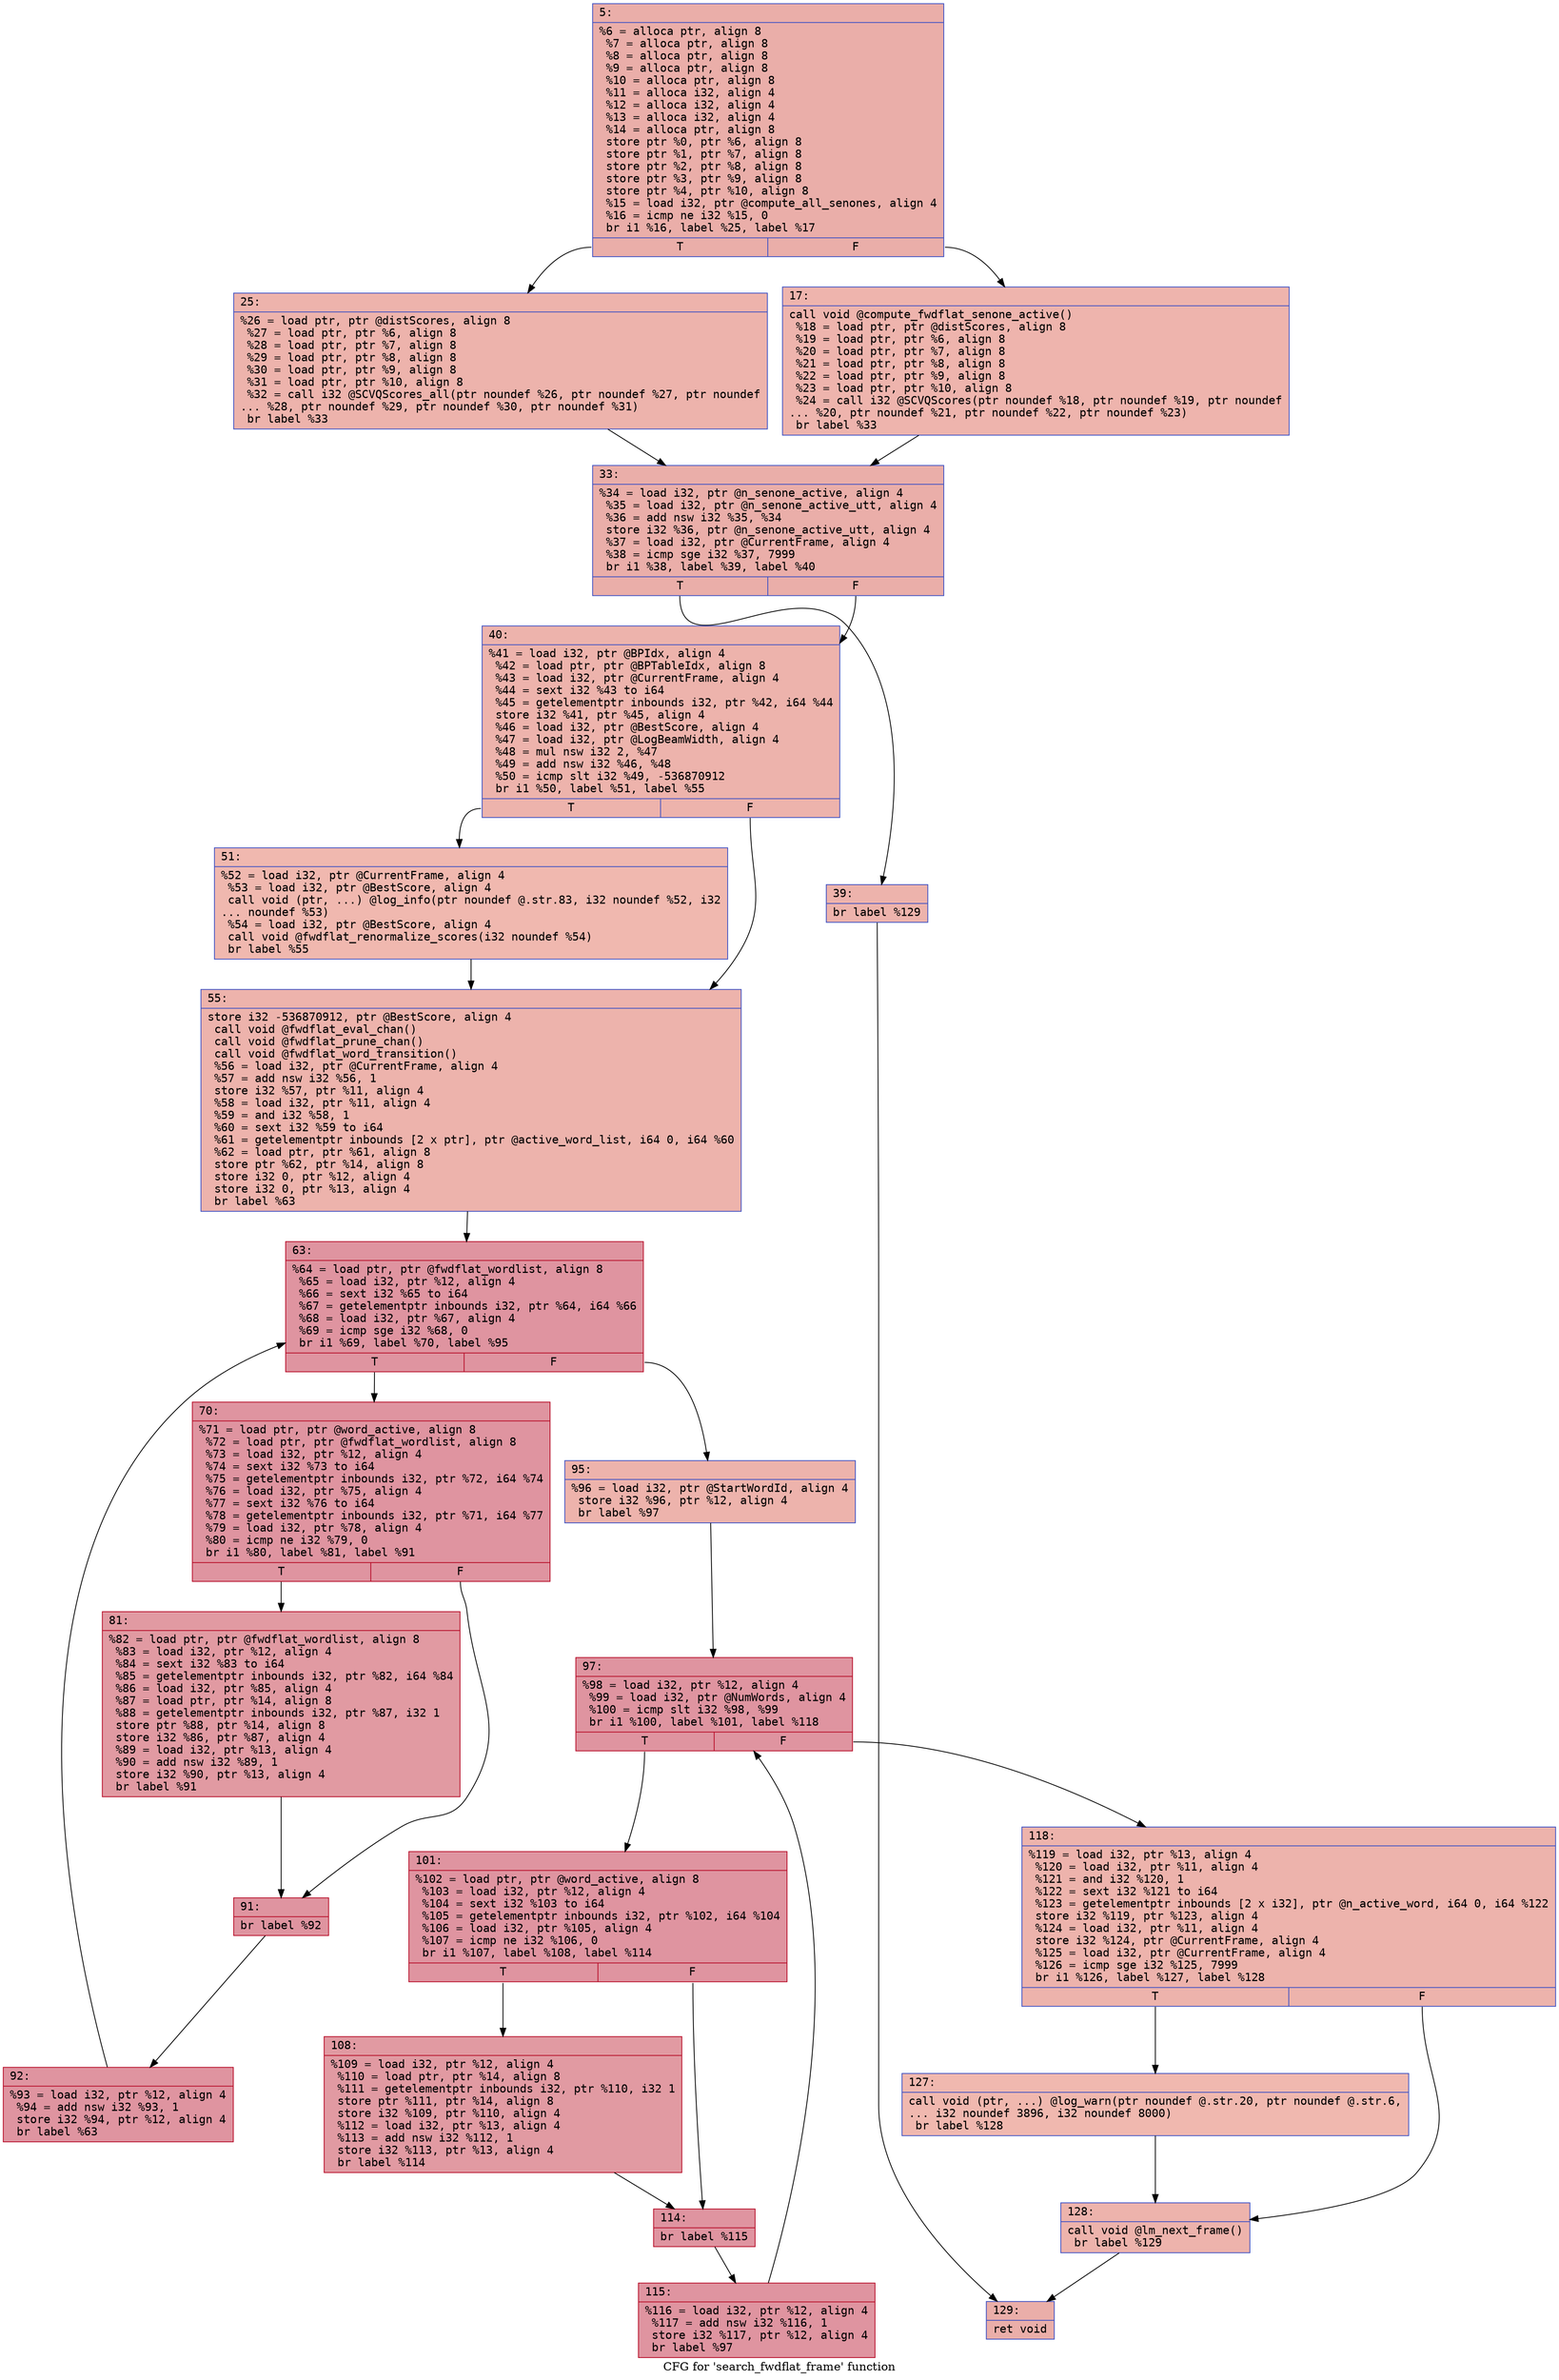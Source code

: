 digraph "CFG for 'search_fwdflat_frame' function" {
	label="CFG for 'search_fwdflat_frame' function";

	Node0x60000200cc30 [shape=record,color="#3d50c3ff", style=filled, fillcolor="#d0473d70" fontname="Courier",label="{5:\l|  %6 = alloca ptr, align 8\l  %7 = alloca ptr, align 8\l  %8 = alloca ptr, align 8\l  %9 = alloca ptr, align 8\l  %10 = alloca ptr, align 8\l  %11 = alloca i32, align 4\l  %12 = alloca i32, align 4\l  %13 = alloca i32, align 4\l  %14 = alloca ptr, align 8\l  store ptr %0, ptr %6, align 8\l  store ptr %1, ptr %7, align 8\l  store ptr %2, ptr %8, align 8\l  store ptr %3, ptr %9, align 8\l  store ptr %4, ptr %10, align 8\l  %15 = load i32, ptr @compute_all_senones, align 4\l  %16 = icmp ne i32 %15, 0\l  br i1 %16, label %25, label %17\l|{<s0>T|<s1>F}}"];
	Node0x60000200cc30:s0 -> Node0x60000200ccd0[tooltip="5 -> 25\nProbability 62.50%" ];
	Node0x60000200cc30:s1 -> Node0x60000200cc80[tooltip="5 -> 17\nProbability 37.50%" ];
	Node0x60000200cc80 [shape=record,color="#3d50c3ff", style=filled, fillcolor="#d8564670" fontname="Courier",label="{17:\l|  call void @compute_fwdflat_senone_active()\l  %18 = load ptr, ptr @distScores, align 8\l  %19 = load ptr, ptr %6, align 8\l  %20 = load ptr, ptr %7, align 8\l  %21 = load ptr, ptr %8, align 8\l  %22 = load ptr, ptr %9, align 8\l  %23 = load ptr, ptr %10, align 8\l  %24 = call i32 @SCVQScores(ptr noundef %18, ptr noundef %19, ptr noundef\l... %20, ptr noundef %21, ptr noundef %22, ptr noundef %23)\l  br label %33\l}"];
	Node0x60000200cc80 -> Node0x60000200cd20[tooltip="17 -> 33\nProbability 100.00%" ];
	Node0x60000200ccd0 [shape=record,color="#3d50c3ff", style=filled, fillcolor="#d6524470" fontname="Courier",label="{25:\l|  %26 = load ptr, ptr @distScores, align 8\l  %27 = load ptr, ptr %6, align 8\l  %28 = load ptr, ptr %7, align 8\l  %29 = load ptr, ptr %8, align 8\l  %30 = load ptr, ptr %9, align 8\l  %31 = load ptr, ptr %10, align 8\l  %32 = call i32 @SCVQScores_all(ptr noundef %26, ptr noundef %27, ptr noundef\l... %28, ptr noundef %29, ptr noundef %30, ptr noundef %31)\l  br label %33\l}"];
	Node0x60000200ccd0 -> Node0x60000200cd20[tooltip="25 -> 33\nProbability 100.00%" ];
	Node0x60000200cd20 [shape=record,color="#3d50c3ff", style=filled, fillcolor="#d0473d70" fontname="Courier",label="{33:\l|  %34 = load i32, ptr @n_senone_active, align 4\l  %35 = load i32, ptr @n_senone_active_utt, align 4\l  %36 = add nsw i32 %35, %34\l  store i32 %36, ptr @n_senone_active_utt, align 4\l  %37 = load i32, ptr @CurrentFrame, align 4\l  %38 = icmp sge i32 %37, 7999\l  br i1 %38, label %39, label %40\l|{<s0>T|<s1>F}}"];
	Node0x60000200cd20:s0 -> Node0x60000200cd70[tooltip="33 -> 39\nProbability 50.00%" ];
	Node0x60000200cd20:s1 -> Node0x60000200cdc0[tooltip="33 -> 40\nProbability 50.00%" ];
	Node0x60000200cd70 [shape=record,color="#3d50c3ff", style=filled, fillcolor="#d6524470" fontname="Courier",label="{39:\l|  br label %129\l}"];
	Node0x60000200cd70 -> Node0x60000200d310[tooltip="39 -> 129\nProbability 100.00%" ];
	Node0x60000200cdc0 [shape=record,color="#3d50c3ff", style=filled, fillcolor="#d6524470" fontname="Courier",label="{40:\l|  %41 = load i32, ptr @BPIdx, align 4\l  %42 = load ptr, ptr @BPTableIdx, align 8\l  %43 = load i32, ptr @CurrentFrame, align 4\l  %44 = sext i32 %43 to i64\l  %45 = getelementptr inbounds i32, ptr %42, i64 %44\l  store i32 %41, ptr %45, align 4\l  %46 = load i32, ptr @BestScore, align 4\l  %47 = load i32, ptr @LogBeamWidth, align 4\l  %48 = mul nsw i32 2, %47\l  %49 = add nsw i32 %46, %48\l  %50 = icmp slt i32 %49, -536870912\l  br i1 %50, label %51, label %55\l|{<s0>T|<s1>F}}"];
	Node0x60000200cdc0:s0 -> Node0x60000200ce10[tooltip="40 -> 51\nProbability 50.00%" ];
	Node0x60000200cdc0:s1 -> Node0x60000200ce60[tooltip="40 -> 55\nProbability 50.00%" ];
	Node0x60000200ce10 [shape=record,color="#3d50c3ff", style=filled, fillcolor="#dc5d4a70" fontname="Courier",label="{51:\l|  %52 = load i32, ptr @CurrentFrame, align 4\l  %53 = load i32, ptr @BestScore, align 4\l  call void (ptr, ...) @log_info(ptr noundef @.str.83, i32 noundef %52, i32\l... noundef %53)\l  %54 = load i32, ptr @BestScore, align 4\l  call void @fwdflat_renormalize_scores(i32 noundef %54)\l  br label %55\l}"];
	Node0x60000200ce10 -> Node0x60000200ce60[tooltip="51 -> 55\nProbability 100.00%" ];
	Node0x60000200ce60 [shape=record,color="#3d50c3ff", style=filled, fillcolor="#d6524470" fontname="Courier",label="{55:\l|  store i32 -536870912, ptr @BestScore, align 4\l  call void @fwdflat_eval_chan()\l  call void @fwdflat_prune_chan()\l  call void @fwdflat_word_transition()\l  %56 = load i32, ptr @CurrentFrame, align 4\l  %57 = add nsw i32 %56, 1\l  store i32 %57, ptr %11, align 4\l  %58 = load i32, ptr %11, align 4\l  %59 = and i32 %58, 1\l  %60 = sext i32 %59 to i64\l  %61 = getelementptr inbounds [2 x ptr], ptr @active_word_list, i64 0, i64 %60\l  %62 = load ptr, ptr %61, align 8\l  store ptr %62, ptr %14, align 8\l  store i32 0, ptr %12, align 4\l  store i32 0, ptr %13, align 4\l  br label %63\l}"];
	Node0x60000200ce60 -> Node0x60000200ceb0[tooltip="55 -> 63\nProbability 100.00%" ];
	Node0x60000200ceb0 [shape=record,color="#b70d28ff", style=filled, fillcolor="#b70d2870" fontname="Courier",label="{63:\l|  %64 = load ptr, ptr @fwdflat_wordlist, align 8\l  %65 = load i32, ptr %12, align 4\l  %66 = sext i32 %65 to i64\l  %67 = getelementptr inbounds i32, ptr %64, i64 %66\l  %68 = load i32, ptr %67, align 4\l  %69 = icmp sge i32 %68, 0\l  br i1 %69, label %70, label %95\l|{<s0>T|<s1>F}}"];
	Node0x60000200ceb0:s0 -> Node0x60000200cf00[tooltip="63 -> 70\nProbability 96.88%" ];
	Node0x60000200ceb0:s1 -> Node0x60000200d040[tooltip="63 -> 95\nProbability 3.12%" ];
	Node0x60000200cf00 [shape=record,color="#b70d28ff", style=filled, fillcolor="#b70d2870" fontname="Courier",label="{70:\l|  %71 = load ptr, ptr @word_active, align 8\l  %72 = load ptr, ptr @fwdflat_wordlist, align 8\l  %73 = load i32, ptr %12, align 4\l  %74 = sext i32 %73 to i64\l  %75 = getelementptr inbounds i32, ptr %72, i64 %74\l  %76 = load i32, ptr %75, align 4\l  %77 = sext i32 %76 to i64\l  %78 = getelementptr inbounds i32, ptr %71, i64 %77\l  %79 = load i32, ptr %78, align 4\l  %80 = icmp ne i32 %79, 0\l  br i1 %80, label %81, label %91\l|{<s0>T|<s1>F}}"];
	Node0x60000200cf00:s0 -> Node0x60000200cf50[tooltip="70 -> 81\nProbability 62.50%" ];
	Node0x60000200cf00:s1 -> Node0x60000200cfa0[tooltip="70 -> 91\nProbability 37.50%" ];
	Node0x60000200cf50 [shape=record,color="#b70d28ff", style=filled, fillcolor="#bb1b2c70" fontname="Courier",label="{81:\l|  %82 = load ptr, ptr @fwdflat_wordlist, align 8\l  %83 = load i32, ptr %12, align 4\l  %84 = sext i32 %83 to i64\l  %85 = getelementptr inbounds i32, ptr %82, i64 %84\l  %86 = load i32, ptr %85, align 4\l  %87 = load ptr, ptr %14, align 8\l  %88 = getelementptr inbounds i32, ptr %87, i32 1\l  store ptr %88, ptr %14, align 8\l  store i32 %86, ptr %87, align 4\l  %89 = load i32, ptr %13, align 4\l  %90 = add nsw i32 %89, 1\l  store i32 %90, ptr %13, align 4\l  br label %91\l}"];
	Node0x60000200cf50 -> Node0x60000200cfa0[tooltip="81 -> 91\nProbability 100.00%" ];
	Node0x60000200cfa0 [shape=record,color="#b70d28ff", style=filled, fillcolor="#b70d2870" fontname="Courier",label="{91:\l|  br label %92\l}"];
	Node0x60000200cfa0 -> Node0x60000200cff0[tooltip="91 -> 92\nProbability 100.00%" ];
	Node0x60000200cff0 [shape=record,color="#b70d28ff", style=filled, fillcolor="#b70d2870" fontname="Courier",label="{92:\l|  %93 = load i32, ptr %12, align 4\l  %94 = add nsw i32 %93, 1\l  store i32 %94, ptr %12, align 4\l  br label %63\l}"];
	Node0x60000200cff0 -> Node0x60000200ceb0[tooltip="92 -> 63\nProbability 100.00%" ];
	Node0x60000200d040 [shape=record,color="#3d50c3ff", style=filled, fillcolor="#d6524470" fontname="Courier",label="{95:\l|  %96 = load i32, ptr @StartWordId, align 4\l  store i32 %96, ptr %12, align 4\l  br label %97\l}"];
	Node0x60000200d040 -> Node0x60000200d090[tooltip="95 -> 97\nProbability 100.00%" ];
	Node0x60000200d090 [shape=record,color="#b70d28ff", style=filled, fillcolor="#b70d2870" fontname="Courier",label="{97:\l|  %98 = load i32, ptr %12, align 4\l  %99 = load i32, ptr @NumWords, align 4\l  %100 = icmp slt i32 %98, %99\l  br i1 %100, label %101, label %118\l|{<s0>T|<s1>F}}"];
	Node0x60000200d090:s0 -> Node0x60000200d0e0[tooltip="97 -> 101\nProbability 96.88%" ];
	Node0x60000200d090:s1 -> Node0x60000200d220[tooltip="97 -> 118\nProbability 3.12%" ];
	Node0x60000200d0e0 [shape=record,color="#b70d28ff", style=filled, fillcolor="#b70d2870" fontname="Courier",label="{101:\l|  %102 = load ptr, ptr @word_active, align 8\l  %103 = load i32, ptr %12, align 4\l  %104 = sext i32 %103 to i64\l  %105 = getelementptr inbounds i32, ptr %102, i64 %104\l  %106 = load i32, ptr %105, align 4\l  %107 = icmp ne i32 %106, 0\l  br i1 %107, label %108, label %114\l|{<s0>T|<s1>F}}"];
	Node0x60000200d0e0:s0 -> Node0x60000200d130[tooltip="101 -> 108\nProbability 62.50%" ];
	Node0x60000200d0e0:s1 -> Node0x60000200d180[tooltip="101 -> 114\nProbability 37.50%" ];
	Node0x60000200d130 [shape=record,color="#b70d28ff", style=filled, fillcolor="#bb1b2c70" fontname="Courier",label="{108:\l|  %109 = load i32, ptr %12, align 4\l  %110 = load ptr, ptr %14, align 8\l  %111 = getelementptr inbounds i32, ptr %110, i32 1\l  store ptr %111, ptr %14, align 8\l  store i32 %109, ptr %110, align 4\l  %112 = load i32, ptr %13, align 4\l  %113 = add nsw i32 %112, 1\l  store i32 %113, ptr %13, align 4\l  br label %114\l}"];
	Node0x60000200d130 -> Node0x60000200d180[tooltip="108 -> 114\nProbability 100.00%" ];
	Node0x60000200d180 [shape=record,color="#b70d28ff", style=filled, fillcolor="#b70d2870" fontname="Courier",label="{114:\l|  br label %115\l}"];
	Node0x60000200d180 -> Node0x60000200d1d0[tooltip="114 -> 115\nProbability 100.00%" ];
	Node0x60000200d1d0 [shape=record,color="#b70d28ff", style=filled, fillcolor="#b70d2870" fontname="Courier",label="{115:\l|  %116 = load i32, ptr %12, align 4\l  %117 = add nsw i32 %116, 1\l  store i32 %117, ptr %12, align 4\l  br label %97\l}"];
	Node0x60000200d1d0 -> Node0x60000200d090[tooltip="115 -> 97\nProbability 100.00%" ];
	Node0x60000200d220 [shape=record,color="#3d50c3ff", style=filled, fillcolor="#d6524470" fontname="Courier",label="{118:\l|  %119 = load i32, ptr %13, align 4\l  %120 = load i32, ptr %11, align 4\l  %121 = and i32 %120, 1\l  %122 = sext i32 %121 to i64\l  %123 = getelementptr inbounds [2 x i32], ptr @n_active_word, i64 0, i64 %122\l  store i32 %119, ptr %123, align 4\l  %124 = load i32, ptr %11, align 4\l  store i32 %124, ptr @CurrentFrame, align 4\l  %125 = load i32, ptr @CurrentFrame, align 4\l  %126 = icmp sge i32 %125, 7999\l  br i1 %126, label %127, label %128\l|{<s0>T|<s1>F}}"];
	Node0x60000200d220:s0 -> Node0x60000200d270[tooltip="118 -> 127\nProbability 50.00%" ];
	Node0x60000200d220:s1 -> Node0x60000200d2c0[tooltip="118 -> 128\nProbability 50.00%" ];
	Node0x60000200d270 [shape=record,color="#3d50c3ff", style=filled, fillcolor="#dc5d4a70" fontname="Courier",label="{127:\l|  call void (ptr, ...) @log_warn(ptr noundef @.str.20, ptr noundef @.str.6,\l... i32 noundef 3896, i32 noundef 8000)\l  br label %128\l}"];
	Node0x60000200d270 -> Node0x60000200d2c0[tooltip="127 -> 128\nProbability 100.00%" ];
	Node0x60000200d2c0 [shape=record,color="#3d50c3ff", style=filled, fillcolor="#d6524470" fontname="Courier",label="{128:\l|  call void @lm_next_frame()\l  br label %129\l}"];
	Node0x60000200d2c0 -> Node0x60000200d310[tooltip="128 -> 129\nProbability 100.00%" ];
	Node0x60000200d310 [shape=record,color="#3d50c3ff", style=filled, fillcolor="#d0473d70" fontname="Courier",label="{129:\l|  ret void\l}"];
}
